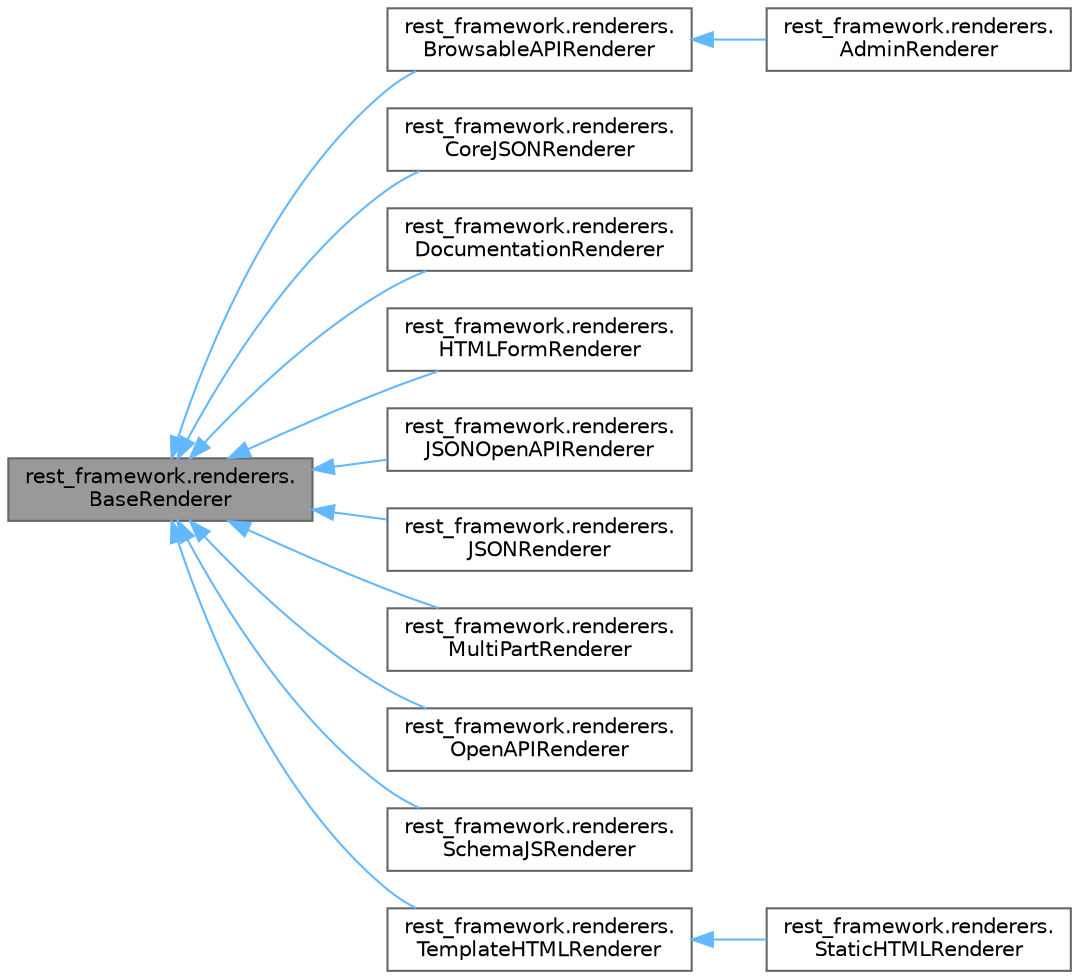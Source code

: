 digraph "rest_framework.renderers.BaseRenderer"
{
 // LATEX_PDF_SIZE
  bgcolor="transparent";
  edge [fontname=Helvetica,fontsize=10,labelfontname=Helvetica,labelfontsize=10];
  node [fontname=Helvetica,fontsize=10,shape=box,height=0.2,width=0.4];
  rankdir="LR";
  Node1 [id="Node000001",label="rest_framework.renderers.\lBaseRenderer",height=0.2,width=0.4,color="gray40", fillcolor="grey60", style="filled", fontcolor="black",tooltip=" "];
  Node1 -> Node2 [id="edge13_Node000001_Node000002",dir="back",color="steelblue1",style="solid",tooltip=" "];
  Node2 [id="Node000002",label="rest_framework.renderers.\lBrowsableAPIRenderer",height=0.2,width=0.4,color="gray40", fillcolor="white", style="filled",URL="$classrest__framework_1_1renderers_1_1BrowsableAPIRenderer.html",tooltip=" "];
  Node2 -> Node3 [id="edge14_Node000002_Node000003",dir="back",color="steelblue1",style="solid",tooltip=" "];
  Node3 [id="Node000003",label="rest_framework.renderers.\lAdminRenderer",height=0.2,width=0.4,color="gray40", fillcolor="white", style="filled",URL="$classrest__framework_1_1renderers_1_1AdminRenderer.html",tooltip=" "];
  Node1 -> Node4 [id="edge15_Node000001_Node000004",dir="back",color="steelblue1",style="solid",tooltip=" "];
  Node4 [id="Node000004",label="rest_framework.renderers.\lCoreJSONRenderer",height=0.2,width=0.4,color="gray40", fillcolor="white", style="filled",URL="$classrest__framework_1_1renderers_1_1CoreJSONRenderer.html",tooltip=" "];
  Node1 -> Node5 [id="edge16_Node000001_Node000005",dir="back",color="steelblue1",style="solid",tooltip=" "];
  Node5 [id="Node000005",label="rest_framework.renderers.\lDocumentationRenderer",height=0.2,width=0.4,color="gray40", fillcolor="white", style="filled",URL="$classrest__framework_1_1renderers_1_1DocumentationRenderer.html",tooltip=" "];
  Node1 -> Node6 [id="edge17_Node000001_Node000006",dir="back",color="steelblue1",style="solid",tooltip=" "];
  Node6 [id="Node000006",label="rest_framework.renderers.\lHTMLFormRenderer",height=0.2,width=0.4,color="gray40", fillcolor="white", style="filled",URL="$classrest__framework_1_1renderers_1_1HTMLFormRenderer.html",tooltip=" "];
  Node1 -> Node7 [id="edge18_Node000001_Node000007",dir="back",color="steelblue1",style="solid",tooltip=" "];
  Node7 [id="Node000007",label="rest_framework.renderers.\lJSONOpenAPIRenderer",height=0.2,width=0.4,color="gray40", fillcolor="white", style="filled",URL="$classrest__framework_1_1renderers_1_1JSONOpenAPIRenderer.html",tooltip=" "];
  Node1 -> Node8 [id="edge19_Node000001_Node000008",dir="back",color="steelblue1",style="solid",tooltip=" "];
  Node8 [id="Node000008",label="rest_framework.renderers.\lJSONRenderer",height=0.2,width=0.4,color="gray40", fillcolor="white", style="filled",URL="$classrest__framework_1_1renderers_1_1JSONRenderer.html",tooltip=" "];
  Node1 -> Node9 [id="edge20_Node000001_Node000009",dir="back",color="steelblue1",style="solid",tooltip=" "];
  Node9 [id="Node000009",label="rest_framework.renderers.\lMultiPartRenderer",height=0.2,width=0.4,color="gray40", fillcolor="white", style="filled",URL="$classrest__framework_1_1renderers_1_1MultiPartRenderer.html",tooltip=" "];
  Node1 -> Node10 [id="edge21_Node000001_Node000010",dir="back",color="steelblue1",style="solid",tooltip=" "];
  Node10 [id="Node000010",label="rest_framework.renderers.\lOpenAPIRenderer",height=0.2,width=0.4,color="gray40", fillcolor="white", style="filled",URL="$classrest__framework_1_1renderers_1_1OpenAPIRenderer.html",tooltip=" "];
  Node1 -> Node11 [id="edge22_Node000001_Node000011",dir="back",color="steelblue1",style="solid",tooltip=" "];
  Node11 [id="Node000011",label="rest_framework.renderers.\lSchemaJSRenderer",height=0.2,width=0.4,color="gray40", fillcolor="white", style="filled",URL="$classrest__framework_1_1renderers_1_1SchemaJSRenderer.html",tooltip=" "];
  Node1 -> Node12 [id="edge23_Node000001_Node000012",dir="back",color="steelblue1",style="solid",tooltip=" "];
  Node12 [id="Node000012",label="rest_framework.renderers.\lTemplateHTMLRenderer",height=0.2,width=0.4,color="gray40", fillcolor="white", style="filled",URL="$classrest__framework_1_1renderers_1_1TemplateHTMLRenderer.html",tooltip=" "];
  Node12 -> Node13 [id="edge24_Node000012_Node000013",dir="back",color="steelblue1",style="solid",tooltip=" "];
  Node13 [id="Node000013",label="rest_framework.renderers.\lStaticHTMLRenderer",height=0.2,width=0.4,color="gray40", fillcolor="white", style="filled",URL="$classrest__framework_1_1renderers_1_1StaticHTMLRenderer.html",tooltip=" "];
}
